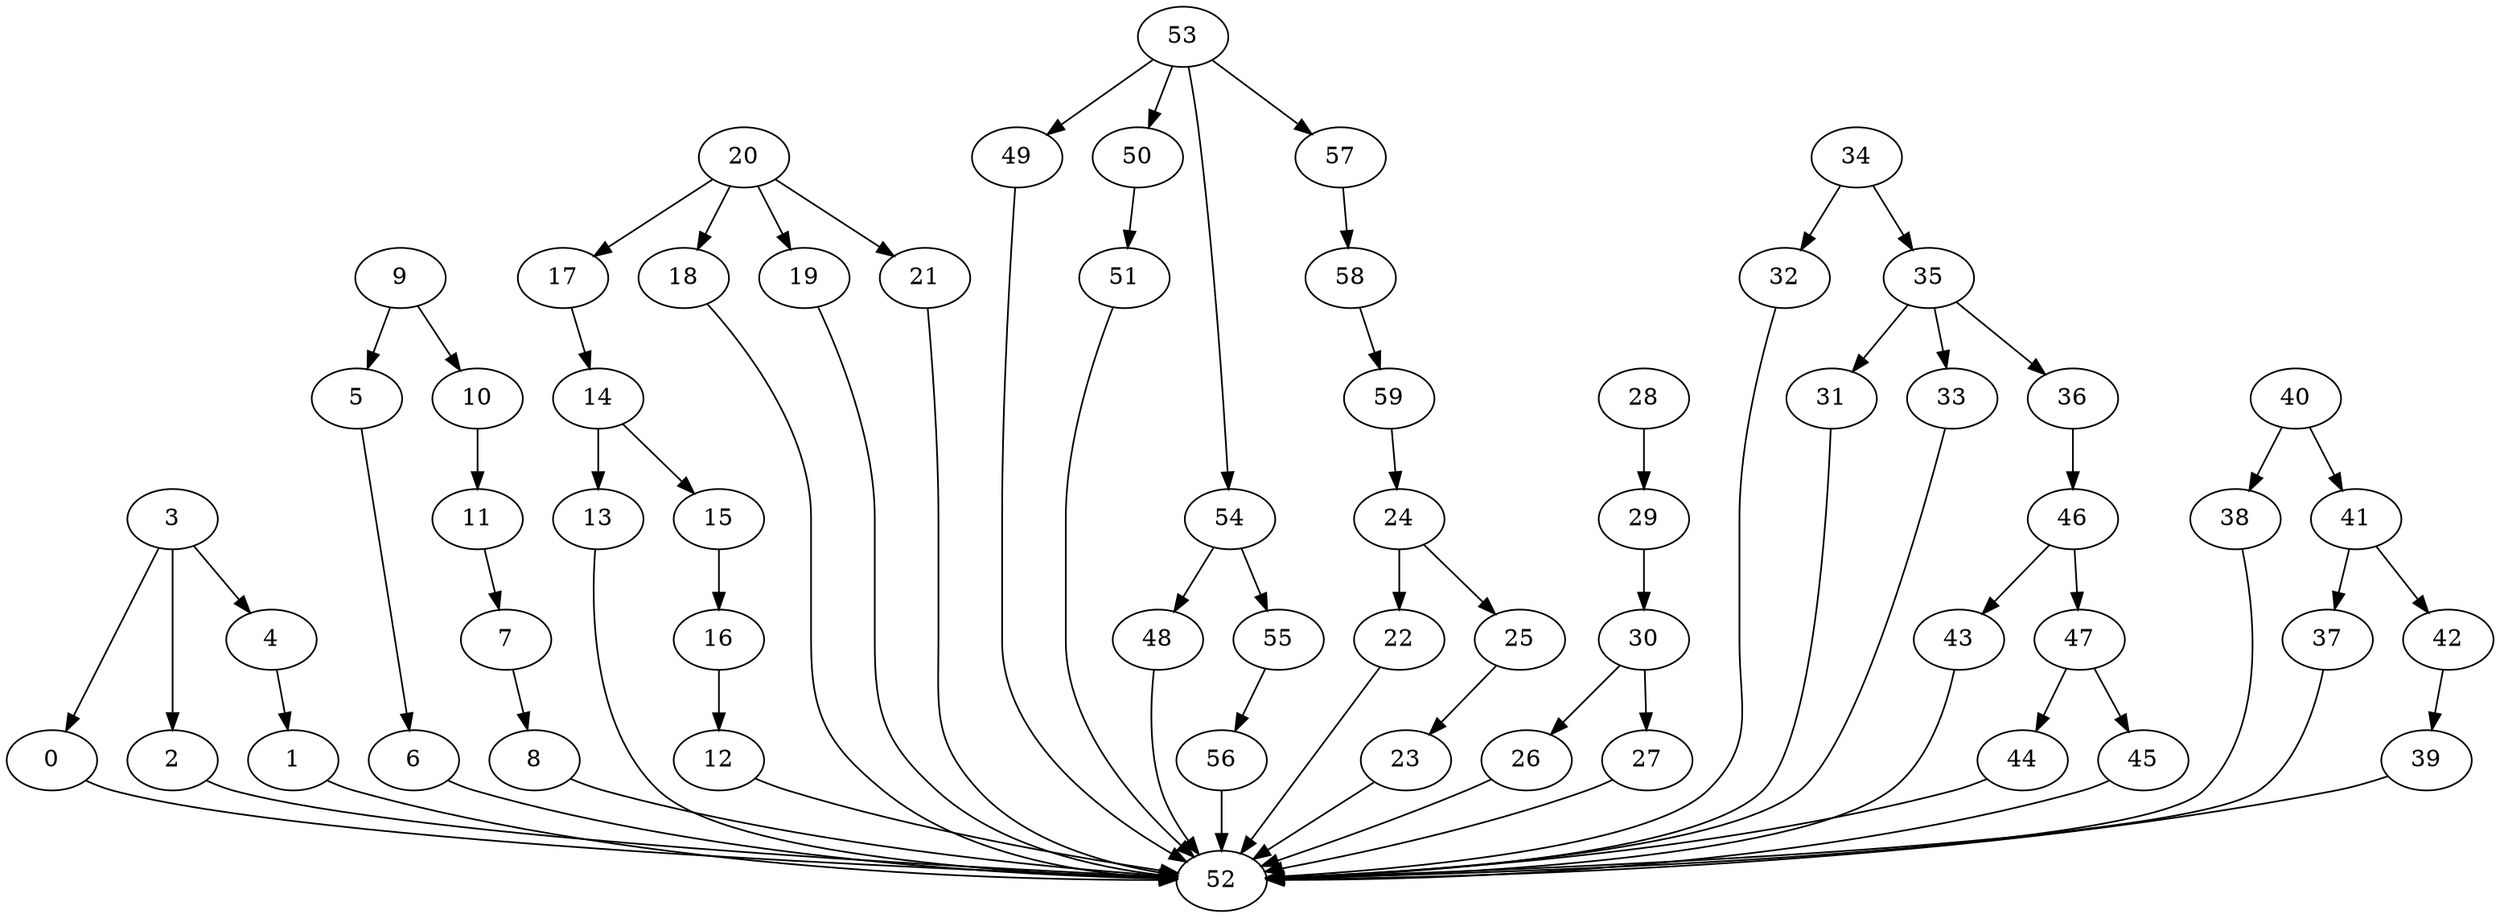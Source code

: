 strict digraph  {
0 [exec=100];
1 [exec=155];
2 [exec=187];
3 [exec=188];
4 [exec=74];
5 [exec=154];
6 [exec=114];
7 [exec=163];
8 [exec=74];
9 [exec=100];
10 [exec=124];
11 [exec=74];
12 [exec=142];
13 [exec=112];
14 [exec=160];
15 [exec=127];
16 [exec=141];
17 [exec=107];
18 [exec=85];
19 [exec=103];
20 [exec=183];
21 [exec=53];
22 [exec=151];
23 [exec=74];
24 [exec=162];
25 [exec=112];
26 [exec=170];
27 [exec=127];
28 [exec=154];
29 [exec=71];
30 [exec=99];
31 [exec=54];
32 [exec=55];
33 [exec=187];
34 [exec=81];
35 [exec=114];
36 [exec=200];
37 [exec=155];
38 [exec=157];
39 [exec=174];
40 [exec=118];
41 [exec=171];
42 [exec=172];
43 [exec=165];
44 [exec=64];
45 [exec=96];
46 [exec=57];
47 [exec=195];
48 [exec=158];
49 [exec=184];
50 [exec=175];
51 [exec=69];
52 [exec=170];
53 [exec=109];
54 [exec=75];
55 [exec=144];
56 [exec=142];
57 [exec=87];
58 [exec=112];
59 [exec=131];
0 -> 52  [comm=7];
1 -> 52  [comm=16];
2 -> 52  [comm=5];
3 -> 4  [comm=10];
3 -> 0  [comm=9];
3 -> 2  [comm=10];
4 -> 1  [comm=14];
5 -> 6  [comm=9];
6 -> 52  [comm=17];
7 -> 8  [comm=12];
8 -> 52  [comm=12];
9 -> 10  [comm=9];
9 -> 5  [comm=18];
10 -> 11  [comm=10];
11 -> 7  [comm=15];
12 -> 52  [comm=12];
13 -> 52  [comm=5];
14 -> 15  [comm=17];
14 -> 13  [comm=11];
15 -> 16  [comm=15];
16 -> 12  [comm=17];
17 -> 14  [comm=19];
18 -> 52  [comm=5];
19 -> 52  [comm=17];
20 -> 21  [comm=9];
20 -> 17  [comm=12];
20 -> 18  [comm=16];
20 -> 19  [comm=13];
21 -> 52  [comm=10];
22 -> 52  [comm=9];
23 -> 52  [comm=10];
24 -> 25  [comm=9];
24 -> 22  [comm=17];
25 -> 23  [comm=7];
26 -> 52  [comm=6];
27 -> 52  [comm=5];
28 -> 29  [comm=6];
29 -> 30  [comm=20];
30 -> 26  [comm=6];
30 -> 27  [comm=8];
31 -> 52  [comm=8];
32 -> 52  [comm=16];
33 -> 52  [comm=6];
34 -> 35  [comm=6];
34 -> 32  [comm=12];
35 -> 36  [comm=18];
35 -> 31  [comm=12];
35 -> 33  [comm=14];
36 -> 46  [comm=7];
37 -> 52  [comm=20];
38 -> 52  [comm=7];
39 -> 52  [comm=6];
40 -> 41  [comm=10];
40 -> 38  [comm=19];
41 -> 42  [comm=8];
41 -> 37  [comm=8];
42 -> 39  [comm=10];
43 -> 52  [comm=6];
44 -> 52  [comm=5];
45 -> 52  [comm=18];
46 -> 47  [comm=14];
46 -> 43  [comm=13];
47 -> 44  [comm=19];
47 -> 45  [comm=12];
48 -> 52  [comm=11];
49 -> 52  [comm=11];
50 -> 51  [comm=13];
51 -> 52  [comm=5];
53 -> 54  [comm=13];
53 -> 49  [comm=15];
53 -> 50  [comm=7];
53 -> 57  [comm=6];
54 -> 55  [comm=16];
54 -> 48  [comm=16];
55 -> 56  [comm=8];
56 -> 52  [comm=12];
57 -> 58  [comm=5];
58 -> 59  [comm=16];
59 -> 24  [comm=15];
}
